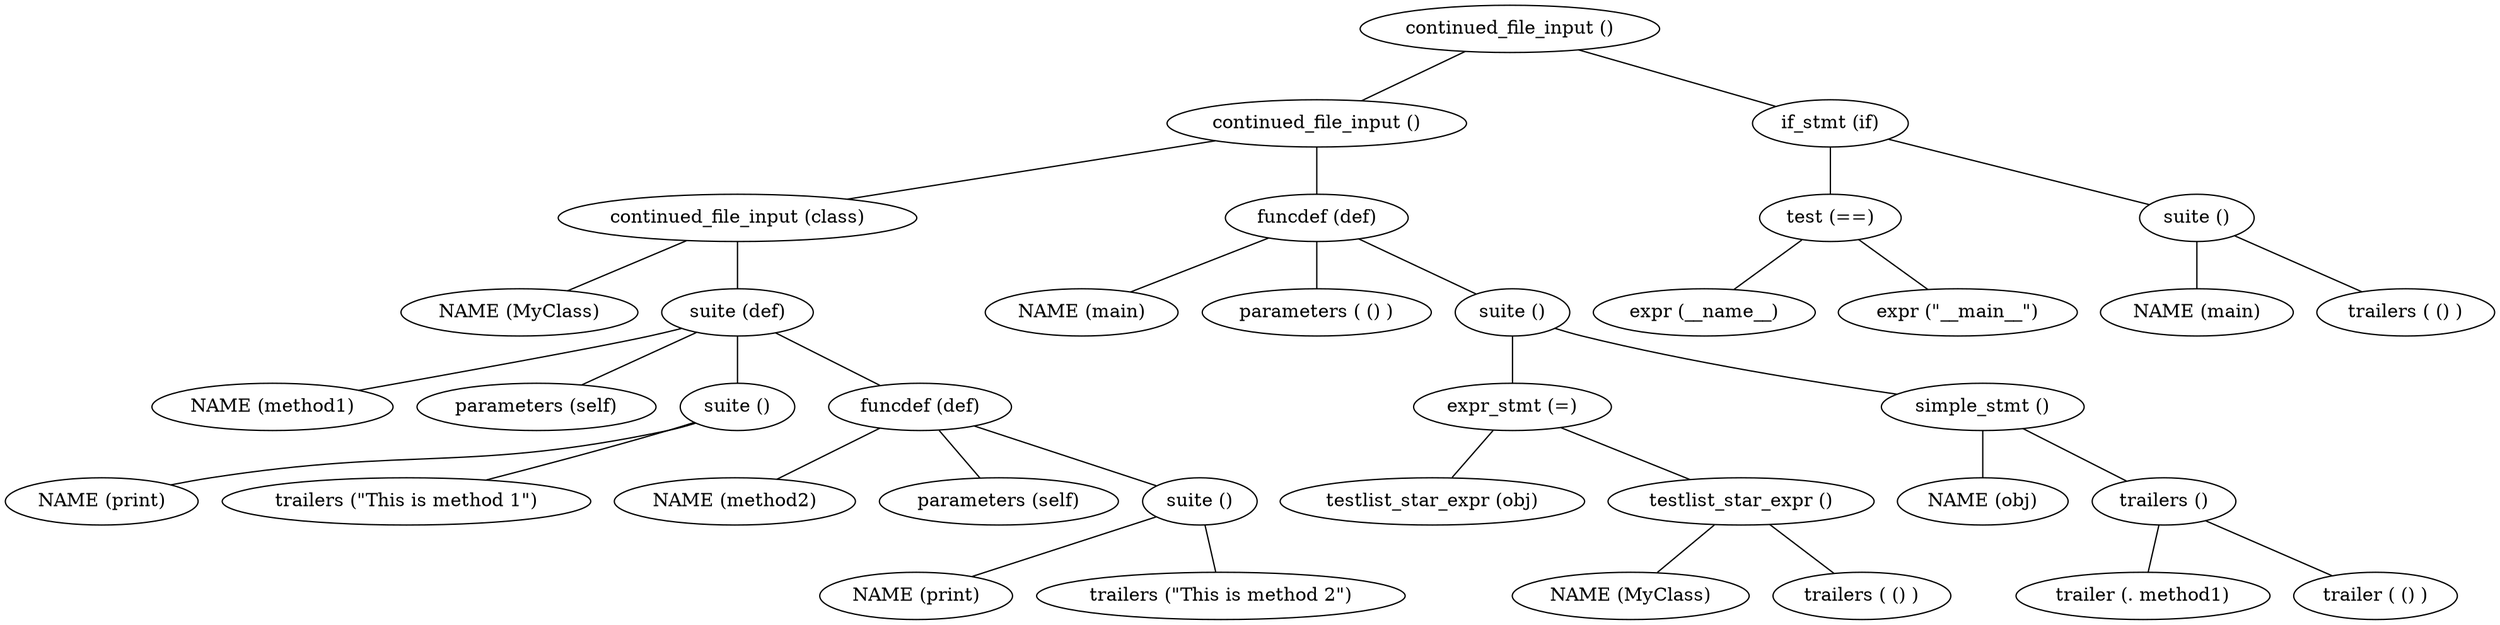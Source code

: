 Graph {
node1 [label="continued_file_input ()"];
node2 [label="continued_file_input ()"];
node3 [label="continued_file_input (class)"];
node4 [label="NAME (MyClass)"];
node5 [label="suite (def)"];
node6 [label="NAME (method1)"];
node7 [label="parameters (self)"];
node8 [label="suite ()"];
node9 [label="NAME (print)"];
node10 [label="trailers (&quot;This is method 1&quot;)"];
node11 [label="funcdef (def)"];
node12 [label="NAME (method2)"];
node13 [label="parameters (self)"];
node14 [label="suite ()"];
node15 [label="NAME (print)"];
node16 [label="trailers (&quot;This is method 2&quot;)"];
node17 [label="funcdef (def)"];
node18 [label="NAME (main)"];
node19 [label="parameters ( () )"];
node20 [label="suite ()"];
node21 [label="expr_stmt (=)"];
node22 [label="testlist_star_expr (obj)"];
node23 [label="testlist_star_expr ()"];
node24 [label="NAME (MyClass)"];
node25 [label="trailers ( () )"];
node26 [label="simple_stmt ()"];
node27 [label="NAME (obj)"];
node28 [label="trailers ()"];
node29 [label="trailer (. method1)"];
node30 [label="trailer ( () )"];
node31 [label="if_stmt (if)"];
node32 [label="test (==)"];
node33 [label="expr (__name__)"];
node34 [label="expr (&quot;__main__&quot;)"];
node35 [label="suite ()"];
node36 [label="NAME (main)"];
node37 [label="trailers ( () )"];

node1 -- node2;
node2 -- node3;
node3 -- node4;
node3 -- node5;
node5 -- node6;
node5 -- node7;
node5 -- node8;
node8 -- node9;
node8 -- node10;
node5 -- node11;
node11 -- node12;
node11 -- node13;
node11 -- node14;
node14 -- node15;
node14 -- node16;
node2 -- node17;
node17 -- node18;
node17 -- node19;
node17 -- node20;
node20 -- node21;
node21 -- node22;
node21 -- node23;
node23 -- node24;
node23 -- node25;
node20 -- node26;
node26 -- node27;
node26 -- node28;
node28 -- node29;
node28 -- node30;
node1 -- node31;
node31 -- node32;
node32 -- node33;
node32 -- node34;
node31 -- node35;
node35 -- node36;
node35 -- node37;

}
